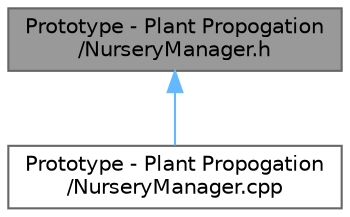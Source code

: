 digraph "Prototype - Plant Propogation/NurseryManager.h"
{
 // INTERACTIVE_SVG=YES
 // LATEX_PDF_SIZE
  bgcolor="transparent";
  edge [fontname=Helvetica,fontsize=10,labelfontname=Helvetica,labelfontsize=10];
  node [fontname=Helvetica,fontsize=10,shape=box,height=0.2,width=0.4];
  Node1 [id="Node000001",label="Prototype - Plant Propogation\l/NurseryManager.h",height=0.2,width=0.4,color="gray40", fillcolor="grey60", style="filled", fontcolor="black",tooltip="Manager class for the Prototype pattern that maintains a registry of plant prototypes."];
  Node1 -> Node2 [id="edge1_Node000001_Node000002",dir="back",color="steelblue1",style="solid",tooltip=" "];
  Node2 [id="Node000002",label="Prototype - Plant Propogation\l/NurseryManager.cpp",height=0.2,width=0.4,color="grey40", fillcolor="white", style="filled",URL="$_nursery_manager_8cpp.html",tooltip=" "];
}
